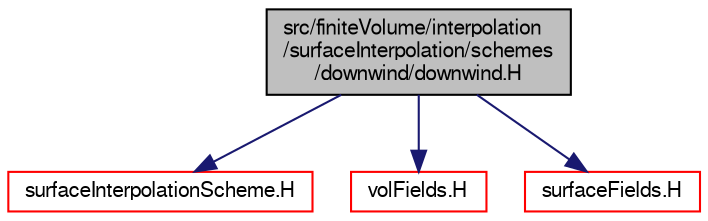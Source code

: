 digraph "src/finiteVolume/interpolation/surfaceInterpolation/schemes/downwind/downwind.H"
{
  bgcolor="transparent";
  edge [fontname="FreeSans",fontsize="10",labelfontname="FreeSans",labelfontsize="10"];
  node [fontname="FreeSans",fontsize="10",shape=record];
  Node0 [label="src/finiteVolume/interpolation\l/surfaceInterpolation/schemes\l/downwind/downwind.H",height=0.2,width=0.4,color="black", fillcolor="grey75", style="filled", fontcolor="black"];
  Node0 -> Node1 [color="midnightblue",fontsize="10",style="solid",fontname="FreeSans"];
  Node1 [label="surfaceInterpolationScheme.H",height=0.2,width=0.4,color="red",URL="$a04319.html"];
  Node0 -> Node80 [color="midnightblue",fontsize="10",style="solid",fontname="FreeSans"];
  Node80 [label="volFields.H",height=0.2,width=0.4,color="red",URL="$a02750.html"];
  Node0 -> Node301 [color="midnightblue",fontsize="10",style="solid",fontname="FreeSans"];
  Node301 [label="surfaceFields.H",height=0.2,width=0.4,color="red",URL="$a02735.html",tooltip="Foam::surfaceFields. "];
}
